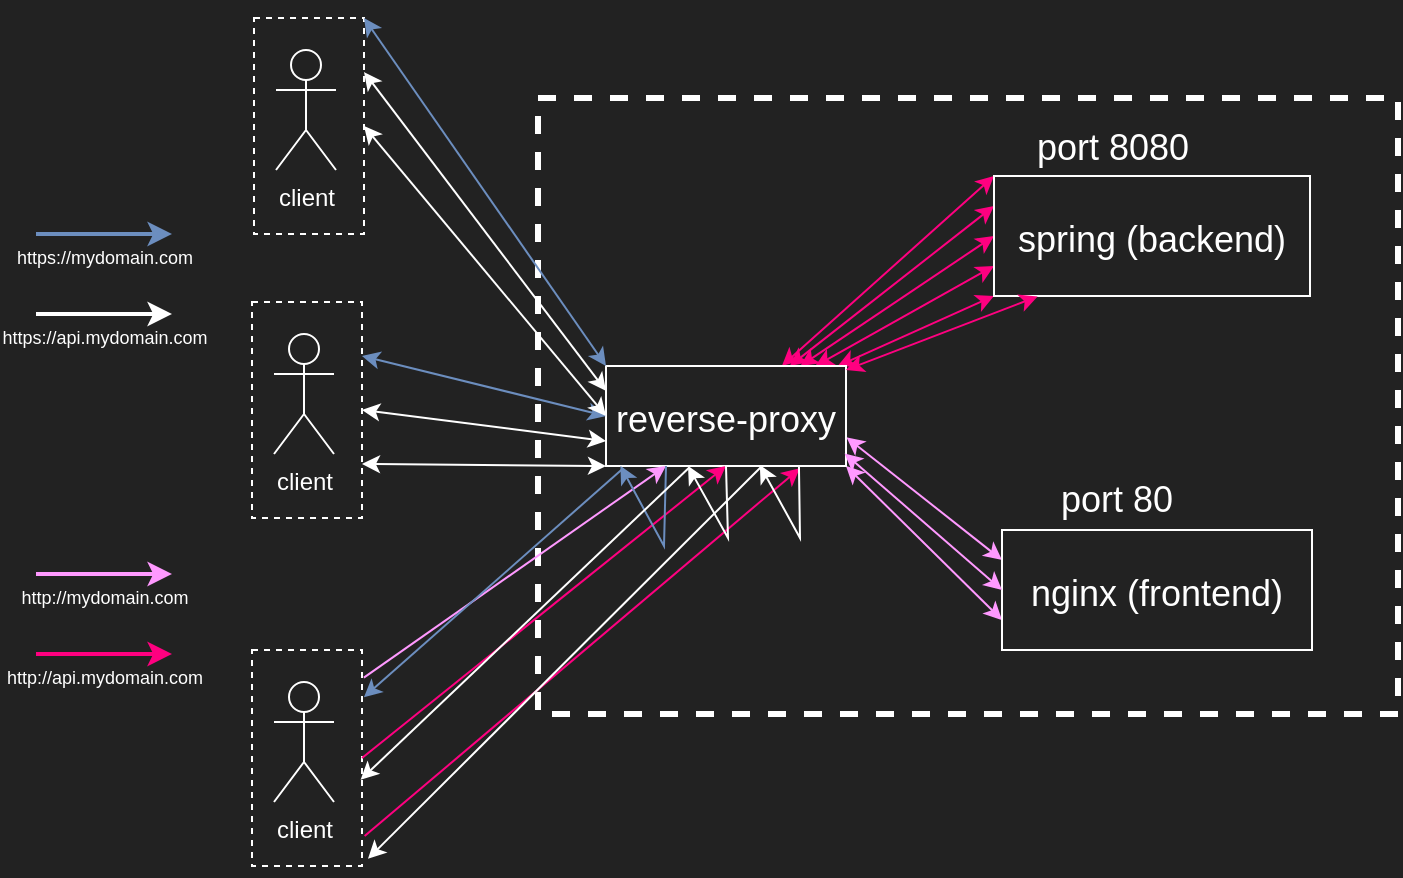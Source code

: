 <mxfile>
    <diagram id="YVllrO6XqDtNN5ADqJwb" name="Page-1">
        <mxGraphModel dx="1440" dy="610" grid="0" gridSize="10" guides="1" tooltips="1" connect="1" arrows="1" fold="1" page="0" pageScale="1" pageWidth="850" pageHeight="1100" background="#222222" math="0" shadow="0">
            <root>
                <mxCell id="0"/>
                <mxCell id="1" parent="0"/>
                <mxCell id="54" value="" style="rounded=0;fillColor=none;strokeColor=#FFFFFF;fontColor=#FFFFFF;strokeWidth=3;dashed=1;fontSize=17;" vertex="1" parent="1">
                    <mxGeometry x="104" y="74" width="430" height="308" as="geometry"/>
                </mxCell>
                <mxCell id="23" style="edgeStyle=none;shape=connector;curved=0;rounded=0;html=1;entryX=0;entryY=0;entryDx=0;entryDy=0;strokeColor=#FF0080;align=center;verticalAlign=middle;fontFamily=Helvetica;fontSize=12;fontColor=#FFFFFF;labelBackgroundColor=none;endArrow=classic;startArrow=classic;startFill=1;" edge="1" parent="1" source="2" target="5">
                    <mxGeometry relative="1" as="geometry"/>
                </mxCell>
                <mxCell id="24" style="edgeStyle=none;shape=connector;curved=0;rounded=0;html=1;entryX=0;entryY=0.25;entryDx=0;entryDy=0;strokeColor=#FF0080;align=center;verticalAlign=middle;fontFamily=Helvetica;fontSize=12;fontColor=#FFFFFF;labelBackgroundColor=none;endArrow=classic;startArrow=classic;startFill=1;" edge="1" parent="1" source="2" target="5">
                    <mxGeometry relative="1" as="geometry"/>
                </mxCell>
                <mxCell id="25" style="edgeStyle=none;shape=connector;curved=0;rounded=0;html=1;entryX=0;entryY=0.5;entryDx=0;entryDy=0;strokeColor=#FF0080;align=center;verticalAlign=middle;fontFamily=Helvetica;fontSize=12;fontColor=#FFFFFF;labelBackgroundColor=none;endArrow=classic;startArrow=classic;startFill=1;" edge="1" parent="1" source="2" target="5">
                    <mxGeometry relative="1" as="geometry"/>
                </mxCell>
                <mxCell id="26" style="edgeStyle=none;shape=connector;curved=0;rounded=0;html=1;entryX=0;entryY=0.75;entryDx=0;entryDy=0;strokeColor=#FF0080;align=center;verticalAlign=middle;fontFamily=Helvetica;fontSize=12;fontColor=#FFFFFF;labelBackgroundColor=none;endArrow=classic;startArrow=classic;startFill=1;" edge="1" parent="1" source="2" target="5">
                    <mxGeometry relative="1" as="geometry"/>
                </mxCell>
                <mxCell id="27" style="edgeStyle=none;shape=connector;curved=0;rounded=0;html=1;entryX=0;entryY=0.75;entryDx=0;entryDy=0;strokeColor=#FF99FF;align=center;verticalAlign=middle;fontFamily=Helvetica;fontSize=12;fontColor=#FFFFFF;labelBackgroundColor=none;endArrow=classic;fillColor=#dae8fc;exitX=1;exitY=1;exitDx=0;exitDy=0;startArrow=classic;startFill=1;" edge="1" parent="1" source="2" target="4">
                    <mxGeometry relative="1" as="geometry"/>
                </mxCell>
                <mxCell id="28" style="edgeStyle=none;shape=connector;curved=0;rounded=0;html=1;entryX=0;entryY=0.25;entryDx=0;entryDy=0;strokeColor=#FF99FF;align=center;verticalAlign=middle;fontFamily=Helvetica;fontSize=12;fontColor=#FFFFFF;labelBackgroundColor=none;endArrow=classic;fillColor=#dae8fc;exitX=1.002;exitY=0.713;exitDx=0;exitDy=0;exitPerimeter=0;startArrow=classic;startFill=1;" edge="1" parent="1" source="2" target="4">
                    <mxGeometry relative="1" as="geometry">
                        <mxPoint x="279" y="249" as="sourcePoint"/>
                    </mxGeometry>
                </mxCell>
                <mxCell id="49" style="edgeStyle=none;shape=connector;curved=0;rounded=0;html=1;entryX=0;entryY=1;entryDx=0;entryDy=0;strokeColor=#FF0080;align=center;verticalAlign=middle;fontFamily=Helvetica;fontSize=12;fontColor=#FFFFFF;labelBackgroundColor=none;endArrow=classic;startArrow=classic;startFill=1;" edge="1" parent="1" source="2" target="5">
                    <mxGeometry relative="1" as="geometry"/>
                </mxCell>
                <mxCell id="2" value="reverse-proxy" style="rounded=0;fillColor=none;strokeColor=#FFFFFF;fontColor=#FFFFFF;fontSize=18;" vertex="1" parent="1">
                    <mxGeometry x="138" y="208" width="120" height="50" as="geometry"/>
                </mxCell>
                <mxCell id="4" value="nginx (frontend)" style="rounded=0;fillColor=none;strokeColor=#FFFFFF;fontColor=#FFFFFF;fontSize=18;" vertex="1" parent="1">
                    <mxGeometry x="336" y="290" width="155" height="60" as="geometry"/>
                </mxCell>
                <mxCell id="5" value="spring (backend)" style="rounded=0;fillColor=none;strokeColor=#FFFFFF;fontColor=#FFFFFF;fontSize=18;" vertex="1" parent="1">
                    <mxGeometry x="332" y="113" width="158" height="60" as="geometry"/>
                </mxCell>
                <mxCell id="13" value="" style="group" vertex="1" connectable="0" parent="1">
                    <mxGeometry x="-39" y="176" width="55" height="108" as="geometry"/>
                </mxCell>
                <mxCell id="8" value="client" style="shape=umlActor;verticalLabelPosition=bottom;verticalAlign=top;html=1;outlineConnect=0;rounded=0;strokeColor=#FFFFFF;align=center;fontFamily=Helvetica;fontSize=12;fontColor=#FFFFFF;labelBackgroundColor=none;fillColor=none;" vertex="1" parent="13">
                    <mxGeometry x="11" y="16" width="30" height="60" as="geometry"/>
                </mxCell>
                <mxCell id="12" value="" style="rounded=0;whiteSpace=wrap;html=1;strokeColor=#FFFFFF;align=center;verticalAlign=middle;fontFamily=Helvetica;fontSize=12;fontColor=#FFFFFF;labelBackgroundColor=none;fillColor=none;dashed=1;" vertex="1" parent="13">
                    <mxGeometry width="55" height="108" as="geometry"/>
                </mxCell>
                <mxCell id="14" style="edgeStyle=none;shape=connector;curved=0;rounded=0;html=1;exitX=1;exitY=0.25;exitDx=0;exitDy=0;entryX=0;entryY=0.5;entryDx=0;entryDy=0;strokeColor=#6c8ebf;align=center;verticalAlign=middle;fontFamily=Helvetica;fontSize=12;fontColor=#FFFFFF;labelBackgroundColor=none;endArrow=classic;fillColor=#dae8fc;startArrow=classic;startFill=1;" edge="1" parent="1" source="12" target="2">
                    <mxGeometry relative="1" as="geometry"/>
                </mxCell>
                <mxCell id="15" style="edgeStyle=none;shape=connector;curved=0;rounded=0;html=1;entryX=0;entryY=0.75;entryDx=0;entryDy=0;strokeColor=#FFFFFF;align=center;verticalAlign=middle;fontFamily=Helvetica;fontSize=12;fontColor=#FFFFFF;labelBackgroundColor=none;endArrow=classic;exitX=1;exitY=0.5;exitDx=0;exitDy=0;startArrow=classic;startFill=1;" edge="1" parent="1" source="12" target="2">
                    <mxGeometry relative="1" as="geometry"/>
                </mxCell>
                <mxCell id="16" style="edgeStyle=none;shape=connector;curved=0;rounded=0;html=1;exitX=1;exitY=0.75;exitDx=0;exitDy=0;entryX=0;entryY=1;entryDx=0;entryDy=0;strokeColor=#FFFFFF;align=center;verticalAlign=middle;fontFamily=Helvetica;fontSize=12;fontColor=#FFFFFF;labelBackgroundColor=none;endArrow=classic;fillColor=#dae8fc;startArrow=classic;startFill=1;" edge="1" parent="1" source="12" target="2">
                    <mxGeometry relative="1" as="geometry"/>
                </mxCell>
                <mxCell id="17" value="" style="group" vertex="1" connectable="0" parent="1">
                    <mxGeometry x="-38" y="34" width="55" height="108" as="geometry"/>
                </mxCell>
                <mxCell id="18" value="client" style="shape=umlActor;verticalLabelPosition=bottom;verticalAlign=top;html=1;outlineConnect=0;rounded=0;strokeColor=#FFFFFF;align=center;fontFamily=Helvetica;fontSize=12;fontColor=#FFFFFF;labelBackgroundColor=none;fillColor=none;" vertex="1" parent="17">
                    <mxGeometry x="11" y="16" width="30" height="60" as="geometry"/>
                </mxCell>
                <mxCell id="19" value="" style="rounded=0;whiteSpace=wrap;html=1;strokeColor=#FFFFFF;align=center;verticalAlign=middle;fontFamily=Helvetica;fontSize=12;fontColor=#FFFFFF;labelBackgroundColor=none;fillColor=none;dashed=1;" vertex="1" parent="17">
                    <mxGeometry width="55" height="108" as="geometry"/>
                </mxCell>
                <mxCell id="20" style="edgeStyle=none;shape=connector;curved=0;rounded=0;html=1;exitX=1;exitY=0;exitDx=0;exitDy=0;entryX=0;entryY=0;entryDx=0;entryDy=0;strokeColor=#6c8ebf;align=center;verticalAlign=middle;fontFamily=Helvetica;fontSize=12;fontColor=#FFFFFF;labelBackgroundColor=none;endArrow=classic;fillColor=#dae8fc;startArrow=classic;startFill=1;" edge="1" parent="1" source="19" target="2">
                    <mxGeometry relative="1" as="geometry"/>
                </mxCell>
                <mxCell id="21" style="edgeStyle=none;shape=connector;curved=0;rounded=0;html=1;exitX=1;exitY=0.25;exitDx=0;exitDy=0;entryX=0;entryY=0.25;entryDx=0;entryDy=0;strokeColor=#FFFFFF;align=center;verticalAlign=middle;fontFamily=Helvetica;fontSize=12;fontColor=#FFFFFF;labelBackgroundColor=none;endArrow=classic;startArrow=classic;startFill=1;" edge="1" parent="1" source="19" target="2">
                    <mxGeometry relative="1" as="geometry"/>
                </mxCell>
                <mxCell id="22" style="edgeStyle=none;shape=connector;curved=0;rounded=0;html=1;exitX=1;exitY=0.5;exitDx=0;exitDy=0;entryX=0;entryY=0.5;entryDx=0;entryDy=0;strokeColor=#FFFFFF;align=center;verticalAlign=middle;fontFamily=Helvetica;fontSize=12;fontColor=#FFFFFF;labelBackgroundColor=none;endArrow=classic;startArrow=classic;startFill=1;" edge="1" parent="1" source="19" target="2">
                    <mxGeometry relative="1" as="geometry"/>
                </mxCell>
                <mxCell id="29" value="https://mydomain.com" style="edgeStyle=none;shape=connector;curved=0;rounded=0;html=1;exitX=1;exitY=1;exitDx=0;exitDy=0;strokeColor=#6c8ebf;align=center;verticalAlign=top;fontFamily=Helvetica;fontSize=9;fontColor=#FFFFFF;labelBackgroundColor=none;endArrow=classic;fillColor=#dae8fc;strokeWidth=2;" edge="1" parent="1">
                    <mxGeometry x="-0.006" relative="1" as="geometry">
                        <mxPoint x="-147" y="142" as="sourcePoint"/>
                        <mxPoint x="-79" y="142" as="targetPoint"/>
                        <mxPoint as="offset"/>
                    </mxGeometry>
                </mxCell>
                <mxCell id="30" value="&lt;span style=&quot;color: rgb(255, 255, 255);&quot;&gt;https://&lt;/span&gt;api.mydomain.com" style="edgeStyle=none;shape=connector;curved=0;rounded=0;html=1;exitX=1;exitY=1;exitDx=0;exitDy=0;align=center;verticalAlign=top;fontFamily=Helvetica;fontSize=9;fontColor=#FFFFFF;labelBackgroundColor=none;endArrow=classic;strokeWidth=2;strokeColor=#FFFFFF;" edge="1" parent="1">
                    <mxGeometry x="-0.006" relative="1" as="geometry">
                        <mxPoint x="-147" y="182" as="sourcePoint"/>
                        <mxPoint x="-79" y="182" as="targetPoint"/>
                        <mxPoint as="offset"/>
                    </mxGeometry>
                </mxCell>
                <mxCell id="32" value="port 8080" style="text;html=1;align=center;verticalAlign=middle;whiteSpace=wrap;rounded=0;fontFamily=Helvetica;fontSize=18;fontColor=#FFFFFF;labelBackgroundColor=none;" vertex="1" parent="1">
                    <mxGeometry x="343" y="89" width="97" height="19" as="geometry"/>
                </mxCell>
                <mxCell id="33" value="" style="group" vertex="1" connectable="0" parent="1">
                    <mxGeometry x="-39" y="350" width="55" height="108" as="geometry"/>
                </mxCell>
                <mxCell id="34" value="client" style="shape=umlActor;verticalLabelPosition=bottom;verticalAlign=top;html=1;outlineConnect=0;rounded=0;strokeColor=#FFFFFF;align=center;fontFamily=Helvetica;fontSize=12;fontColor=#FFFFFF;labelBackgroundColor=none;fillColor=none;" vertex="1" parent="33">
                    <mxGeometry x="11" y="16" width="30" height="60" as="geometry"/>
                </mxCell>
                <mxCell id="35" value="" style="rounded=0;whiteSpace=wrap;html=1;strokeColor=#FFFFFF;align=center;verticalAlign=middle;fontFamily=Helvetica;fontSize=12;fontColor=#FFFFFF;labelBackgroundColor=none;fillColor=none;dashed=1;" vertex="1" parent="33">
                    <mxGeometry width="55" height="108" as="geometry"/>
                </mxCell>
                <mxCell id="36" style="edgeStyle=none;shape=connector;curved=0;rounded=0;html=1;entryX=0.25;entryY=1;entryDx=0;entryDy=0;strokeColor=#FF99FF;align=center;verticalAlign=middle;fontFamily=Helvetica;fontSize=12;fontColor=#FFFFFF;labelBackgroundColor=none;endArrow=classic;exitX=1.017;exitY=0.128;exitDx=0;exitDy=0;exitPerimeter=0;" edge="1" parent="1" source="35" target="2">
                    <mxGeometry relative="1" as="geometry">
                        <mxPoint x="-34" y="362" as="sourcePoint"/>
                    </mxGeometry>
                </mxCell>
                <mxCell id="37" style="edgeStyle=none;shape=connector;curved=0;rounded=0;html=1;strokeColor=#FF0080;align=center;verticalAlign=middle;fontFamily=Helvetica;fontSize=12;fontColor=#FFFFFF;labelBackgroundColor=none;endArrow=classic;entryX=0.808;entryY=1.022;entryDx=0;entryDy=0;entryPerimeter=0;exitX=1.024;exitY=0.861;exitDx=0;exitDy=0;exitPerimeter=0;" edge="1" parent="1" source="35" target="2">
                    <mxGeometry relative="1" as="geometry">
                        <mxPoint x="245" y="308" as="targetPoint"/>
                    </mxGeometry>
                </mxCell>
                <mxCell id="38" style="edgeStyle=none;shape=connector;curved=0;rounded=0;html=1;exitX=1;exitY=0.5;exitDx=0;exitDy=0;entryX=0.5;entryY=1;entryDx=0;entryDy=0;strokeColor=#FF0080;align=center;verticalAlign=middle;fontFamily=Helvetica;fontSize=12;fontColor=#FFFFFF;labelBackgroundColor=none;endArrow=classic;" edge="1" parent="1" source="35" target="2">
                    <mxGeometry relative="1" as="geometry"/>
                </mxCell>
                <mxCell id="40" value="http://mydomain.com" style="edgeStyle=none;shape=connector;curved=0;rounded=0;html=1;exitX=1;exitY=1;exitDx=0;exitDy=0;strokeColor=#FF99FF;align=center;verticalAlign=top;fontFamily=Helvetica;fontSize=9;fontColor=#FFFFFF;labelBackgroundColor=none;endArrow=classic;fillColor=#dae8fc;strokeWidth=2;" edge="1" parent="1">
                    <mxGeometry x="-0.006" relative="1" as="geometry">
                        <mxPoint x="-147" y="312" as="sourcePoint"/>
                        <mxPoint x="-79" y="312" as="targetPoint"/>
                        <mxPoint as="offset"/>
                    </mxGeometry>
                </mxCell>
                <mxCell id="41" value="&lt;span style=&quot;color: rgb(255, 255, 255);&quot;&gt;http://&lt;/span&gt;api.mydomain.com" style="edgeStyle=none;shape=connector;curved=0;rounded=0;html=1;exitX=1;exitY=1;exitDx=0;exitDy=0;align=center;verticalAlign=top;fontFamily=Helvetica;fontSize=9;fontColor=#FFFFFF;labelBackgroundColor=none;endArrow=classic;strokeWidth=2;strokeColor=#FF0080;" edge="1" parent="1">
                    <mxGeometry x="-0.006" relative="1" as="geometry">
                        <mxPoint x="-147" y="352" as="sourcePoint"/>
                        <mxPoint x="-79" y="352" as="targetPoint"/>
                        <mxPoint as="offset"/>
                    </mxGeometry>
                </mxCell>
                <mxCell id="42" style="edgeStyle=none;shape=connector;curved=0;rounded=0;html=1;exitX=0.804;exitY=1.008;exitDx=0;exitDy=0;strokeColor=#FFFFFF;align=center;verticalAlign=middle;fontFamily=Helvetica;fontSize=12;fontColor=#FFFFFF;labelBackgroundColor=none;endArrow=classic;fillColor=#dae8fc;exitPerimeter=0;entryX=0.641;entryY=0.99;entryDx=0;entryDy=0;entryPerimeter=0;" edge="1" parent="1" source="2" target="2">
                    <mxGeometry relative="1" as="geometry">
                        <mxPoint x="160" y="358" as="sourcePoint"/>
                        <mxPoint x="234" y="349" as="targetPoint"/>
                        <Array as="points">
                            <mxPoint x="235" y="294"/>
                        </Array>
                    </mxGeometry>
                </mxCell>
                <mxCell id="43" style="edgeStyle=none;shape=connector;curved=0;rounded=0;html=1;exitX=0.804;exitY=1.008;exitDx=0;exitDy=0;strokeColor=#FFFFFF;align=center;verticalAlign=middle;fontFamily=Helvetica;fontSize=12;fontColor=#FFFFFF;labelBackgroundColor=none;endArrow=classic;fillColor=#dae8fc;exitPerimeter=0;entryX=0.641;entryY=0.99;entryDx=0;entryDy=0;entryPerimeter=0;" edge="1" parent="1">
                    <mxGeometry relative="1" as="geometry">
                        <mxPoint x="198" y="258" as="sourcePoint"/>
                        <mxPoint x="179" y="258" as="targetPoint"/>
                        <Array as="points">
                            <mxPoint x="199" y="294"/>
                        </Array>
                    </mxGeometry>
                </mxCell>
                <mxCell id="44" style="edgeStyle=none;shape=connector;curved=0;rounded=0;html=1;strokeColor=#6c8ebf;align=center;verticalAlign=middle;fontFamily=Helvetica;fontSize=12;fontColor=#FFFFFF;labelBackgroundColor=none;endArrow=classic;fillColor=#dae8fc;exitX=0.25;exitY=1;exitDx=0;exitDy=0;entryX=0.06;entryY=0.999;entryDx=0;entryDy=0;entryPerimeter=0;" edge="1" parent="1" source="2" target="2">
                    <mxGeometry relative="1" as="geometry">
                        <mxPoint x="163" y="309" as="sourcePoint"/>
                        <mxPoint x="172" y="316" as="targetPoint"/>
                        <Array as="points">
                            <mxPoint x="167" y="298"/>
                        </Array>
                    </mxGeometry>
                </mxCell>
                <mxCell id="45" style="edgeStyle=none;shape=connector;curved=0;rounded=0;html=1;entryX=0;entryY=0.5;entryDx=0;entryDy=0;strokeColor=#FF99FF;align=center;verticalAlign=middle;fontFamily=Helvetica;fontSize=12;fontColor=#FFFFFF;labelBackgroundColor=none;endArrow=classic;fillColor=#dae8fc;exitX=0.994;exitY=0.874;exitDx=0;exitDy=0;exitPerimeter=0;startArrow=classic;startFill=1;" edge="1" parent="1" source="2" target="4">
                    <mxGeometry relative="1" as="geometry">
                        <mxPoint x="265" y="257" as="sourcePoint"/>
                        <mxPoint x="426" y="315" as="targetPoint"/>
                    </mxGeometry>
                </mxCell>
                <mxCell id="46" style="edgeStyle=none;shape=connector;curved=0;rounded=0;html=1;strokeColor=#6c8ebf;align=center;verticalAlign=middle;fontFamily=Helvetica;fontSize=12;fontColor=#FFFFFF;labelBackgroundColor=none;endArrow=classic;fillColor=#dae8fc;exitX=0.072;exitY=1.022;exitDx=0;exitDy=0;exitPerimeter=0;entryX=1.017;entryY=0.219;entryDx=0;entryDy=0;entryPerimeter=0;" edge="1" parent="1" source="2" target="35">
                    <mxGeometry relative="1" as="geometry">
                        <mxPoint x="178" y="268" as="sourcePoint"/>
                        <mxPoint x="-29" y="342" as="targetPoint"/>
                        <Array as="points"/>
                    </mxGeometry>
                </mxCell>
                <mxCell id="47" style="edgeStyle=none;shape=connector;curved=0;rounded=0;html=1;exitX=0.346;exitY=1.018;exitDx=0;exitDy=0;strokeColor=#FFFFFF;align=center;verticalAlign=middle;fontFamily=Helvetica;fontSize=12;fontColor=#FFFFFF;labelBackgroundColor=none;endArrow=classic;fillColor=#dae8fc;exitPerimeter=0;entryX=0.987;entryY=0.601;entryDx=0;entryDy=0;entryPerimeter=0;" edge="1" parent="1" source="2" target="35">
                    <mxGeometry relative="1" as="geometry">
                        <mxPoint x="208" y="268" as="sourcePoint"/>
                        <mxPoint x="168" y="338" as="targetPoint"/>
                        <Array as="points"/>
                    </mxGeometry>
                </mxCell>
                <mxCell id="48" style="edgeStyle=none;shape=connector;curved=0;rounded=0;html=1;strokeColor=#FFFFFF;align=center;verticalAlign=middle;fontFamily=Helvetica;fontSize=12;fontColor=#FFFFFF;labelBackgroundColor=none;endArrow=classic;fillColor=#dae8fc;entryX=1.054;entryY=0.967;entryDx=0;entryDy=0;entryPerimeter=0;" edge="1" parent="1" target="35">
                    <mxGeometry relative="1" as="geometry">
                        <mxPoint x="216" y="258" as="sourcePoint"/>
                        <mxPoint x="-36" y="462" as="targetPoint"/>
                        <Array as="points"/>
                    </mxGeometry>
                </mxCell>
                <mxCell id="50" style="edgeStyle=none;shape=connector;curved=0;rounded=0;html=1;entryX=0.138;entryY=1.004;entryDx=0;entryDy=0;entryPerimeter=0;strokeColor=#FF0080;align=center;verticalAlign=middle;fontFamily=Helvetica;fontSize=12;fontColor=#FFFFFF;labelBackgroundColor=none;endArrow=classic;startArrow=classic;startFill=1;" edge="1" parent="1" source="2" target="5">
                    <mxGeometry relative="1" as="geometry"/>
                </mxCell>
                <mxCell id="52" value="port 80" style="text;html=1;align=center;verticalAlign=middle;whiteSpace=wrap;rounded=0;fontFamily=Helvetica;fontSize=18;fontColor=#FFFFFF;labelBackgroundColor=none;" vertex="1" parent="1">
                    <mxGeometry x="348" y="265" width="91" height="19" as="geometry"/>
                </mxCell>
            </root>
        </mxGraphModel>
    </diagram>
</mxfile>